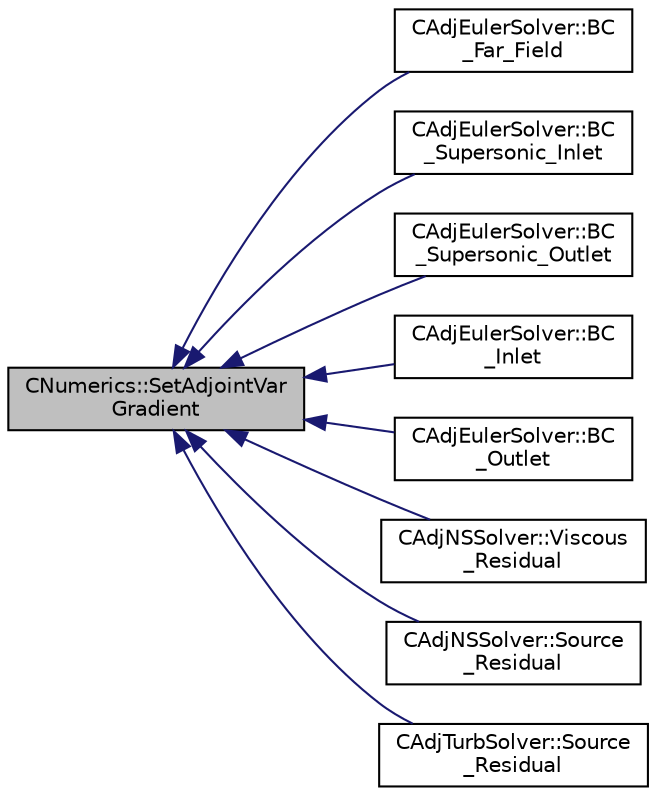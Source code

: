 digraph "CNumerics::SetAdjointVarGradient"
{
  edge [fontname="Helvetica",fontsize="10",labelfontname="Helvetica",labelfontsize="10"];
  node [fontname="Helvetica",fontsize="10",shape=record];
  rankdir="LR";
  Node351 [label="CNumerics::SetAdjointVar\lGradient",height=0.2,width=0.4,color="black", fillcolor="grey75", style="filled", fontcolor="black"];
  Node351 -> Node352 [dir="back",color="midnightblue",fontsize="10",style="solid",fontname="Helvetica"];
  Node352 [label="CAdjEulerSolver::BC\l_Far_Field",height=0.2,width=0.4,color="black", fillcolor="white", style="filled",URL="$class_c_adj_euler_solver.html#a67685dedf5d4651cb25fbf3fc0440d24",tooltip="Impose the boundary condition to the far field using characteristics. "];
  Node351 -> Node353 [dir="back",color="midnightblue",fontsize="10",style="solid",fontname="Helvetica"];
  Node353 [label="CAdjEulerSolver::BC\l_Supersonic_Inlet",height=0.2,width=0.4,color="black", fillcolor="white", style="filled",URL="$class_c_adj_euler_solver.html#ab5c6ba919fde8e3e473f485bb06b2e9c",tooltip="Impose the supersonic inlet boundary condition. "];
  Node351 -> Node354 [dir="back",color="midnightblue",fontsize="10",style="solid",fontname="Helvetica"];
  Node354 [label="CAdjEulerSolver::BC\l_Supersonic_Outlet",height=0.2,width=0.4,color="black", fillcolor="white", style="filled",URL="$class_c_adj_euler_solver.html#a58543ab410a218129586869573316437",tooltip="Impose the supersonic outlet boundary condition. "];
  Node351 -> Node355 [dir="back",color="midnightblue",fontsize="10",style="solid",fontname="Helvetica"];
  Node355 [label="CAdjEulerSolver::BC\l_Inlet",height=0.2,width=0.4,color="black", fillcolor="white", style="filled",URL="$class_c_adj_euler_solver.html#a29398c2203511586508ff9d43e894e41",tooltip="Impose the inlet boundary condition. "];
  Node351 -> Node356 [dir="back",color="midnightblue",fontsize="10",style="solid",fontname="Helvetica"];
  Node356 [label="CAdjEulerSolver::BC\l_Outlet",height=0.2,width=0.4,color="black", fillcolor="white", style="filled",URL="$class_c_adj_euler_solver.html#a0b3408be5adebd52b79bd3c5227cbe9d",tooltip="Impose the outlet boundary condition. "];
  Node351 -> Node357 [dir="back",color="midnightblue",fontsize="10",style="solid",fontname="Helvetica"];
  Node357 [label="CAdjNSSolver::Viscous\l_Residual",height=0.2,width=0.4,color="black", fillcolor="white", style="filled",URL="$class_c_adj_n_s_solver.html#a8f0a8d26c8b3df3f9dbbbf7c98a6a18e",tooltip="Compute the viscous residuals for the adjoint equation. "];
  Node351 -> Node358 [dir="back",color="midnightblue",fontsize="10",style="solid",fontname="Helvetica"];
  Node358 [label="CAdjNSSolver::Source\l_Residual",height=0.2,width=0.4,color="black", fillcolor="white", style="filled",URL="$class_c_adj_n_s_solver.html#af2cb5ceadb98384f7504b6f7c6e6840c",tooltip="Source term computation. "];
  Node351 -> Node359 [dir="back",color="midnightblue",fontsize="10",style="solid",fontname="Helvetica"];
  Node359 [label="CAdjTurbSolver::Source\l_Residual",height=0.2,width=0.4,color="black", fillcolor="white", style="filled",URL="$class_c_adj_turb_solver.html#a4747f82b90660beb3b54cb04a3b5a9ef",tooltip="Source term computation. "];
}
